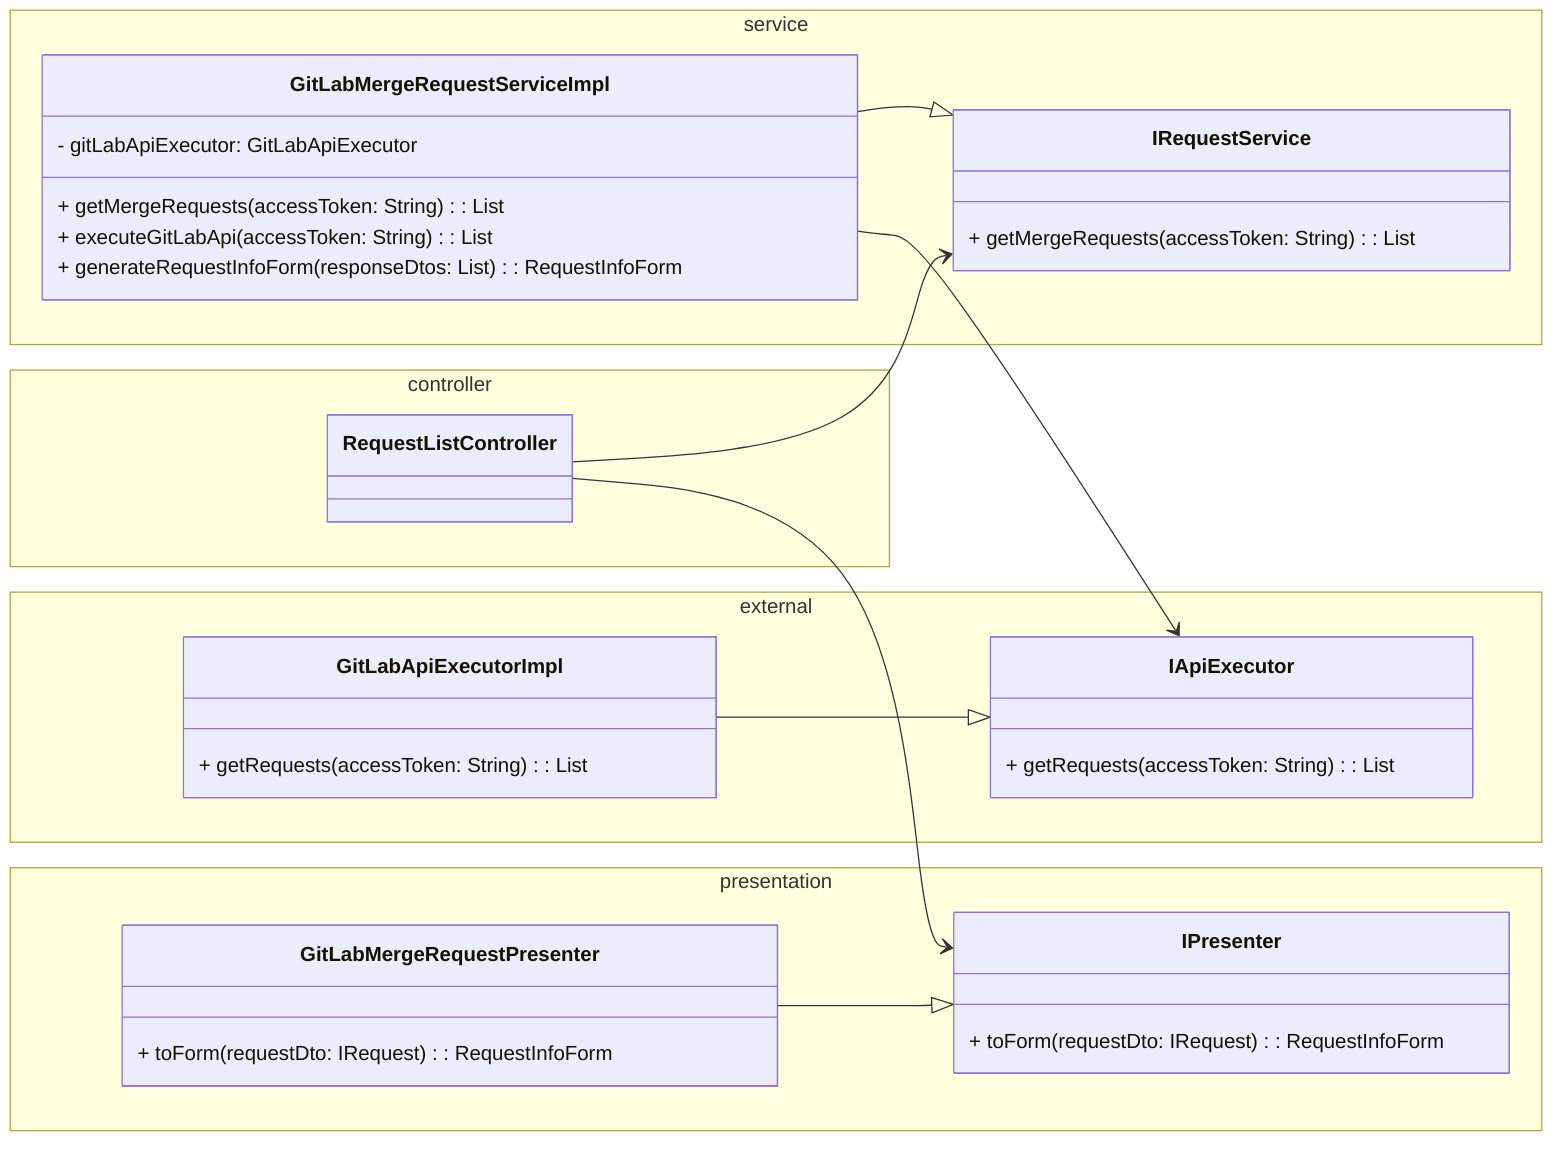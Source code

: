 classDiagram
    direction LR
    namespace controller {
      class RequestListController
    }
    namespace service {
      class IRequestService {
        + getMergeRequests(accessToken: String): List<RequestInfoForm>
      }

      class GitLabMergeRequestServiceImpl {
        - gitLabApiExecutor: GitLabApiExecutor
        + getMergeRequests(accessToken: String): List<RequestInfoForm>
        + executeGitLabApi(accessToken: String): List<GitLabMergeRequestApiResponseDto>
        + generateRequestInfoForm(responseDtos: List<GitLabMergeRequestApiResponseDto>): RequestInfoForm
      }
    }
    namespace external {
      class IApiExecutor {
        + getRequests(accessToken: String): List<GitLabMergeRequestApiResponseDto>
      }

      class GitLabApiExecutorImpl {
        + getRequests(accessToken: String): List<GitLabMergeRequestApiResponseDto>
      }
    }

    namespace presentation {
      class IPresenter {
        + toForm (requestDto: IRequest): RequestInfoForm
      }

      class GitLabMergeRequestPresenter {
        + toForm (requestDto: IRequest): RequestInfoForm
      }
    }

    %% controller
    RequestListController --> IRequestService
    RequestListController --> IPresenter

    %% service
    GitLabMergeRequestServiceImpl --|> IRequestService
    GitLabMergeRequestServiceImpl --> IApiExecutor

    %% external
    GitLabApiExecutorImpl --|> IApiExecutor

    %% presentation
    GitLabMergeRequestPresenter --|> IPresenter
